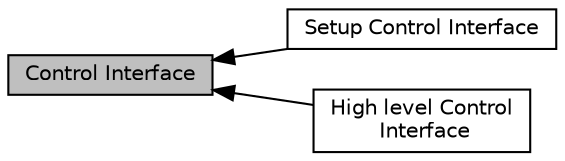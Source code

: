 digraph "Control Interface"
{
  edge [fontname="Helvetica",fontsize="10",labelfontname="Helvetica",labelfontsize="10"];
  node [fontname="Helvetica",fontsize="10",shape=record];
  rankdir=LR;
  Node2 [label="Setup Control Interface",height=0.2,width=0.4,color="black", fillcolor="white", style="filled",URL="$group___s_control.html"];
  Node0 [label="Control Interface",height=0.2,width=0.4,color="black", fillcolor="grey75", style="filled", fontcolor="black"];
  Node1 [label="High level Control\l Interface",height=0.2,width=0.4,color="black", fillcolor="white", style="filled",URL="$group___h_control.html"];
  Node0->Node1 [shape=plaintext, dir="back", style="solid"];
  Node0->Node2 [shape=plaintext, dir="back", style="solid"];
}
